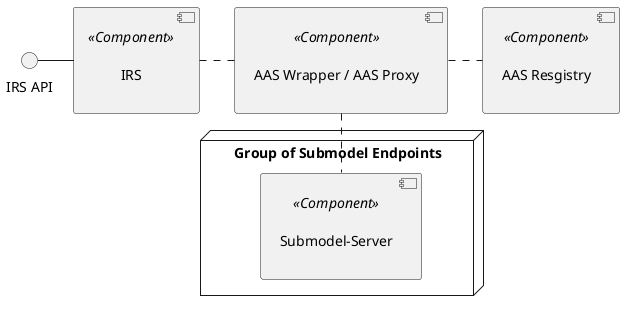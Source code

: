 @startuml 
skinparam monochrome true
skinparam shadowing false

[\n IRS \n] <<Component>> as IRS

[\n AAS Wrapper / AAS Proxy \n] <<Component>> as AASW
[\n AAS Resgistry \n] <<Component>> as AASR

node "Group of Submodel Endpoints" {
  [\n Submodel-Server \n] <<Component>> as SN
}

interface "IRS API" as IAPI

IAPI - IRS
IRS . AASW
AASW . AASR
AASW .. SN

@enduml